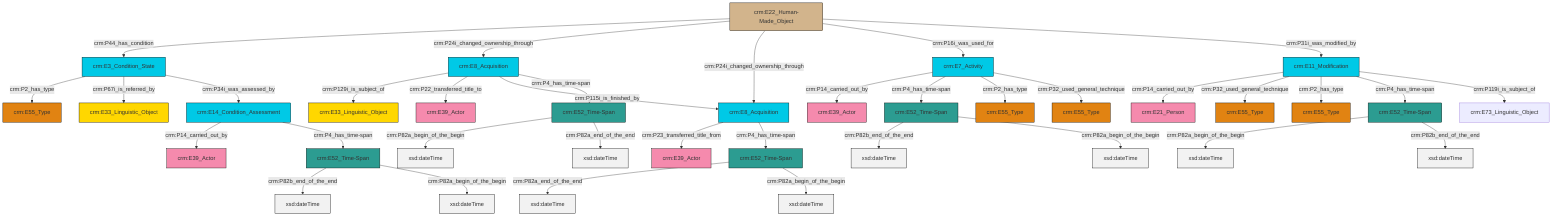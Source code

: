 graph TD
classDef Literal fill:#f2f2f2,stroke:#000000;
classDef CRM_Entity fill:#FFFFFF,stroke:#000000;
classDef Temporal_Entity fill:#00C9E6, stroke:#000000;
classDef Type fill:#E18312, stroke:#000000;
classDef Time-Span fill:#2C9C91, stroke:#000000;
classDef Appellation fill:#FFEB7F, stroke:#000000;
classDef Place fill:#008836, stroke:#000000;
classDef Persistent_Item fill:#B266B2, stroke:#000000;
classDef Conceptual_Object fill:#FFD700, stroke:#000000;
classDef Physical_Thing fill:#D2B48C, stroke:#000000;
classDef Actor fill:#f58aad, stroke:#000000;
classDef PC_Classes fill:#4ce600, stroke:#000000;
classDef Multi fill:#cccccc,stroke:#000000;

2["crm:E11_Modification"]:::Temporal_Entity -->|crm:P14_carried_out_by| 8["crm:E21_Person"]:::Actor
11["crm:E14_Condition_Assessment"]:::Temporal_Entity -->|crm:P14_carried_out_by| 0["crm:E39_Actor"]:::Actor
15["crm:E8_Acquisition"]:::Temporal_Entity -->|crm:P23_transferred_title_from| 16["crm:E39_Actor"]:::Actor
17["crm:E52_Time-Span"]:::Time-Span -->|crm:P82b_end_of_the_end| 18[xsd:dateTime]:::Literal
19["crm:E22_Human-Made_Object"]:::Physical_Thing -->|crm:P44_has_condition| 20["crm:E3_Condition_State"]:::Temporal_Entity
2["crm:E11_Modification"]:::Temporal_Entity -->|crm:P32_used_general_technique| 21["crm:E55_Type"]:::Type
19["crm:E22_Human-Made_Object"]:::Physical_Thing -->|crm:P24i_changed_ownership_through| 22["crm:E8_Acquisition"]:::Temporal_Entity
20["crm:E3_Condition_State"]:::Temporal_Entity -->|crm:P2_has_type| 23["crm:E55_Type"]:::Type
2["crm:E11_Modification"]:::Temporal_Entity -->|crm:P2_has_type| 24["crm:E55_Type"]:::Type
19["crm:E22_Human-Made_Object"]:::Physical_Thing -->|crm:P24i_changed_ownership_through| 15["crm:E8_Acquisition"]:::Temporal_Entity
19["crm:E22_Human-Made_Object"]:::Physical_Thing -->|crm:P16i_was_used_for| 28["crm:E7_Activity"]:::Temporal_Entity
19["crm:E22_Human-Made_Object"]:::Physical_Thing -->|crm:P31i_was_modified_by| 2["crm:E11_Modification"]:::Temporal_Entity
20["crm:E3_Condition_State"]:::Temporal_Entity -->|crm:P67i_is_referred_by| 29["crm:E33_Linguistic_Object"]:::Conceptual_Object
22["crm:E8_Acquisition"]:::Temporal_Entity -->|crm:P129i_is_subject_of| 30["crm:E33_Linguistic_Object"]:::Conceptual_Object
33["crm:E52_Time-Span"]:::Time-Span -->|crm:P82a_begin_of_the_begin| 34[xsd:dateTime]:::Literal
15["crm:E8_Acquisition"]:::Temporal_Entity -->|crm:P4_has_time-span| 36["crm:E52_Time-Span"]:::Time-Span
36["crm:E52_Time-Span"]:::Time-Span -->|crm:P82a_end_of_the_end| 41[xsd:dateTime]:::Literal
2["crm:E11_Modification"]:::Temporal_Entity -->|crm:P4_has_time-span| 33["crm:E52_Time-Span"]:::Time-Span
22["crm:E8_Acquisition"]:::Temporal_Entity -->|crm:P22_transferred_title_to| 38["crm:E39_Actor"]:::Actor
28["crm:E7_Activity"]:::Temporal_Entity -->|crm:P14_carried_out_by| 44["crm:E39_Actor"]:::Actor
2["crm:E11_Modification"]:::Temporal_Entity -->|crm:P119i_is_subject_of| 31["crm:E73_Linguistic_Object"]:::Default
22["crm:E8_Acquisition"]:::Temporal_Entity -->|crm:P115i_is_finished_by| 15["crm:E8_Acquisition"]:::Temporal_Entity
4["crm:E52_Time-Span"]:::Time-Span -->|crm:P82b_end_of_the_end| 47[xsd:dateTime]:::Literal
11["crm:E14_Condition_Assessment"]:::Temporal_Entity -->|crm:P4_has_time-span| 4["crm:E52_Time-Span"]:::Time-Span
28["crm:E7_Activity"]:::Temporal_Entity -->|crm:P4_has_time-span| 17["crm:E52_Time-Span"]:::Time-Span
33["crm:E52_Time-Span"]:::Time-Span -->|crm:P82b_end_of_the_end| 50[xsd:dateTime]:::Literal
9["crm:E52_Time-Span"]:::Time-Span -->|crm:P82a_begin_of_the_begin| 52[xsd:dateTime]:::Literal
28["crm:E7_Activity"]:::Temporal_Entity -->|crm:P2_has_type| 13["crm:E55_Type"]:::Type
17["crm:E52_Time-Span"]:::Time-Span -->|crm:P82a_begin_of_the_begin| 53[xsd:dateTime]:::Literal
28["crm:E7_Activity"]:::Temporal_Entity -->|crm:P32_used_general_technique| 6["crm:E55_Type"]:::Type
9["crm:E52_Time-Span"]:::Time-Span -->|crm:P82a_end_of_the_end| 55[xsd:dateTime]:::Literal
22["crm:E8_Acquisition"]:::Temporal_Entity -->|crm:P4_has_time-span| 9["crm:E52_Time-Span"]:::Time-Span
4["crm:E52_Time-Span"]:::Time-Span -->|crm:P82a_begin_of_the_begin| 56[xsd:dateTime]:::Literal
36["crm:E52_Time-Span"]:::Time-Span -->|crm:P82a_begin_of_the_begin| 58[xsd:dateTime]:::Literal
20["crm:E3_Condition_State"]:::Temporal_Entity -->|crm:P34i_was_assessed_by| 11["crm:E14_Condition_Assessment"]:::Temporal_Entity